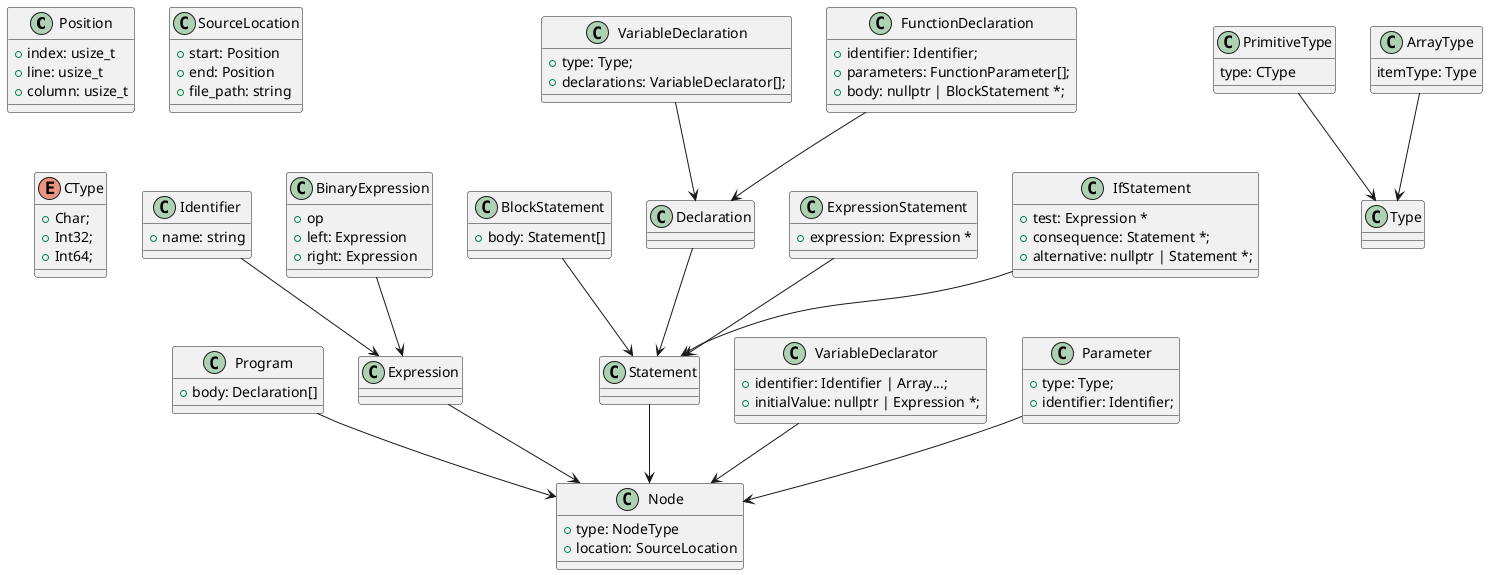 @startuml

class Position {
  +index: usize_t
  +line: usize_t
  +column: usize_t
}

class SourceLocation {
  +start: Position
  +end: Position
  +file_path: string
}

class Node {
  +type: NodeType
  +location: SourceLocation
}

class Program {
  +body: Declaration[]
}

class Expression {

}

class Statement {

}

class BlockStatement {
  +body: Statement[]
}

class Declaration {

}

enum CType {
  +Char;
  +Int32;
  +Int64;
}

class Type {

}

class PrimitiveType {
  type: CType
}

class ArrayType {
  itemType: Type
}

PrimitiveType --> Type
ArrayType --> Type

class VariableDeclaration {
  +type: Type;
  +declarations: VariableDeclarator[];
}

class VariableDeclarator {
  +identifier: Identifier | Array...;
  +initialValue: nullptr | Expression *;
}

class FunctionDeclaration {
  +identifier: Identifier;
  +parameters: FunctionParameter[];
  +body: nullptr | BlockStatement *;
}

class Parameter {
  +type: Type;
  +identifier: Identifier;
}

class ExpressionStatement {
  +expression: Expression *
}


class IfStatement {
  +test: Expression *
  +consequence: Statement *;
  +alternative: nullptr | Statement *;
}

class Identifier {
  +name: string
}

class BinaryExpression {
  +op
  +left: Expression
  +right: Expression
}

Program --> Node
Expression --> Node
Declaration --> Statement
VariableDeclaration --> Declaration
FunctionDeclaration --> Declaration
VariableDeclarator --> Node
Statement --> Node
BlockStatement --> Statement
ExpressionStatement --> Statement
IfStatement --> Statement
Identifier --> Expression
Parameter --> Node
BinaryExpression --> Expression

@enduml
